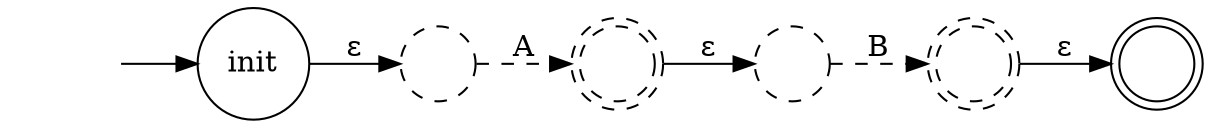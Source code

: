 digraph {

rankdir = LR ;

start[label = "", shape = "plaintext"]

init[label = "init", shape = "circle"] ;
a1[label = "", style = "dashed", shape = "circle"] ;
a2[label = "", style = "dashed", shape = "doublecircle"] ;
b1[label = "", style = "dashed", shape = "circle"] ;
b2[label = "", style = "dashed", shape = "doublecircle"] ;
end[label = "", shape = "doublecircle"] ;

start -> init ;

init -> a1 [label = "ε"] ;
a1 -> a2  [label = "A", style = "dashed"] ;
a2 -> b1  [label = "ε"] ;
b1 -> b2  [label = "B", style = "dashed"] ;
b2 -> end  [label = "ε"] ;

}
